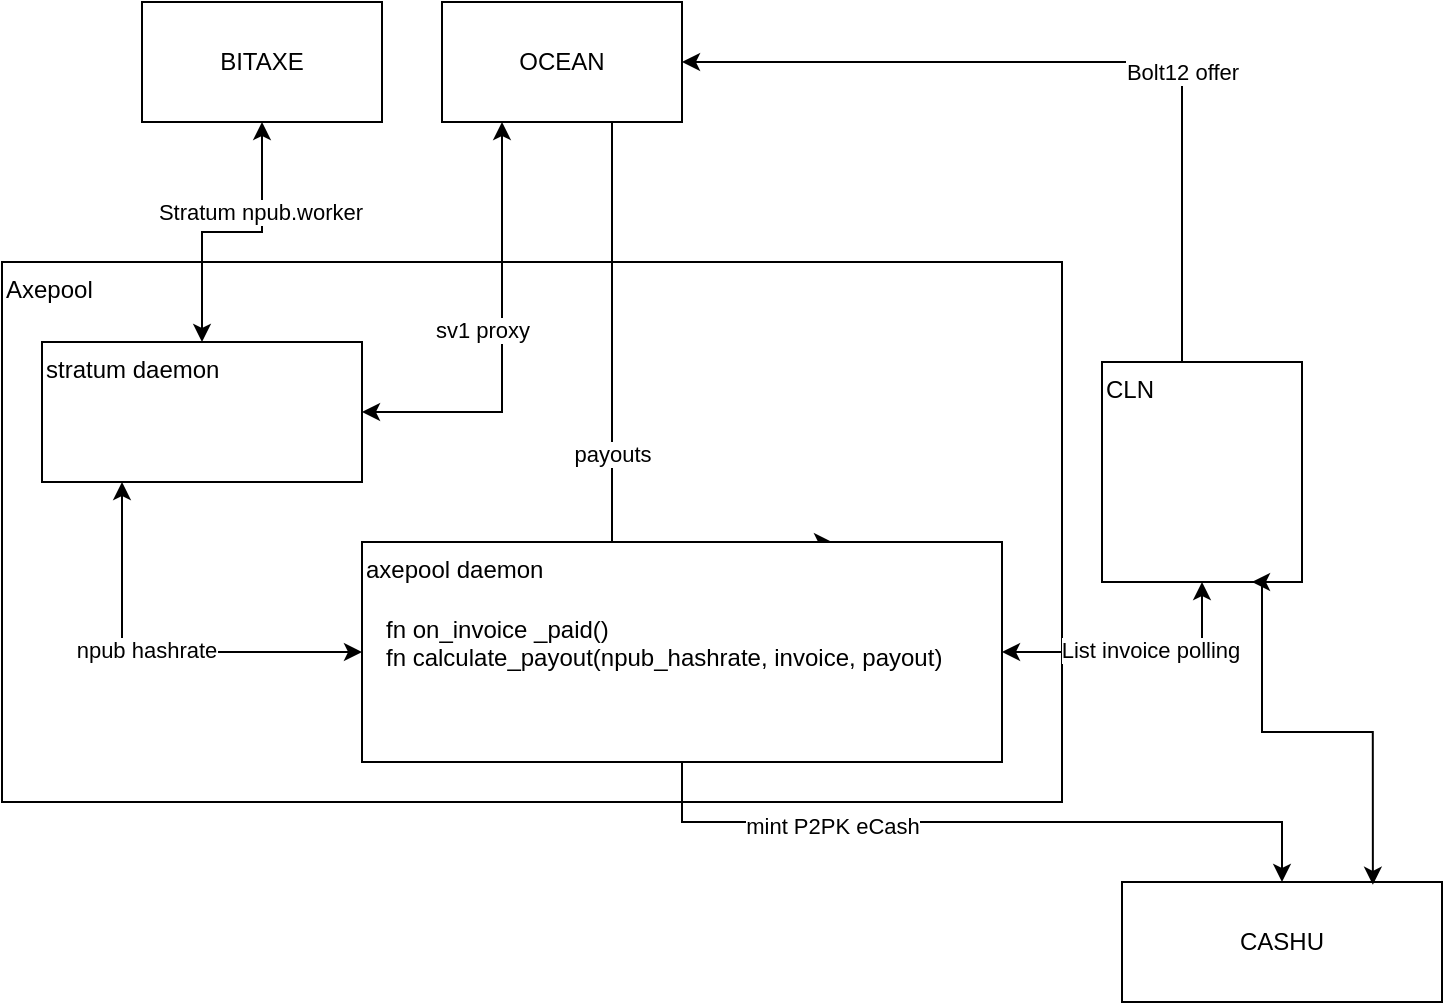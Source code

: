 <mxfile version="26.1.3">
  <diagram name="Page-1" id="P9VGByaE1s1Ts3q40vK-">
    <mxGraphModel dx="1189" dy="796" grid="1" gridSize="10" guides="1" tooltips="1" connect="1" arrows="1" fold="1" page="1" pageScale="1" pageWidth="850" pageHeight="1100" math="0" shadow="0">
      <root>
        <mxCell id="0" />
        <mxCell id="1" parent="0" />
        <mxCell id="cMjAnOgMmpiW763B0mKw-20" value="Axepool" style="rounded=0;whiteSpace=wrap;html=1;align=left;verticalAlign=top;" vertex="1" parent="1">
          <mxGeometry x="10" y="160" width="530" height="270" as="geometry" />
        </mxCell>
        <mxCell id="cMjAnOgMmpiW763B0mKw-13" style="edgeStyle=orthogonalEdgeStyle;rounded=0;orthogonalLoop=1;jettySize=auto;html=1;exitX=1;exitY=0.5;exitDx=0;exitDy=0;entryX=0.25;entryY=1;entryDx=0;entryDy=0;startArrow=classic;startFill=1;endArrow=classic;endFill=1;" edge="1" parent="1" source="cMjAnOgMmpiW763B0mKw-1" target="cMjAnOgMmpiW763B0mKw-8">
          <mxGeometry relative="1" as="geometry" />
        </mxCell>
        <mxCell id="cMjAnOgMmpiW763B0mKw-14" value="sv1 proxy" style="edgeLabel;html=1;align=center;verticalAlign=middle;resizable=0;points=[];" vertex="1" connectable="0" parent="cMjAnOgMmpiW763B0mKw-13">
          <mxGeometry x="0.12" y="3" relative="1" as="geometry">
            <mxPoint x="-7" y="9" as="offset" />
          </mxGeometry>
        </mxCell>
        <mxCell id="cMjAnOgMmpiW763B0mKw-16" style="edgeStyle=orthogonalEdgeStyle;rounded=0;orthogonalLoop=1;jettySize=auto;html=1;exitX=0.5;exitY=0;exitDx=0;exitDy=0;entryX=0.5;entryY=1;entryDx=0;entryDy=0;startArrow=classic;startFill=1;" edge="1" parent="1" source="cMjAnOgMmpiW763B0mKw-1" target="cMjAnOgMmpiW763B0mKw-15">
          <mxGeometry relative="1" as="geometry" />
        </mxCell>
        <mxCell id="cMjAnOgMmpiW763B0mKw-17" value="Stratum npub.worker" style="edgeLabel;html=1;align=center;verticalAlign=middle;resizable=0;points=[];" vertex="1" connectable="0" parent="cMjAnOgMmpiW763B0mKw-16">
          <mxGeometry x="0.357" y="1" relative="1" as="geometry">
            <mxPoint as="offset" />
          </mxGeometry>
        </mxCell>
        <mxCell id="cMjAnOgMmpiW763B0mKw-21" style="edgeStyle=orthogonalEdgeStyle;rounded=0;orthogonalLoop=1;jettySize=auto;html=1;exitX=0.25;exitY=1;exitDx=0;exitDy=0;entryX=0;entryY=0.5;entryDx=0;entryDy=0;startArrow=classic;startFill=1;" edge="1" parent="1" source="cMjAnOgMmpiW763B0mKw-1" target="cMjAnOgMmpiW763B0mKw-5">
          <mxGeometry relative="1" as="geometry">
            <mxPoint x="110.03" y="280" as="sourcePoint" />
            <mxPoint x="140.03" y="385" as="targetPoint" />
          </mxGeometry>
        </mxCell>
        <mxCell id="cMjAnOgMmpiW763B0mKw-22" value="npub hashrate" style="edgeLabel;html=1;align=center;verticalAlign=middle;resizable=0;points=[];" vertex="1" connectable="0" parent="cMjAnOgMmpiW763B0mKw-21">
          <mxGeometry x="-0.011" relative="1" as="geometry">
            <mxPoint x="-5" y="-1" as="offset" />
          </mxGeometry>
        </mxCell>
        <mxCell id="cMjAnOgMmpiW763B0mKw-1" value="stratum daemon" style="rounded=0;whiteSpace=wrap;html=1;align=left;verticalAlign=top;" vertex="1" parent="1">
          <mxGeometry x="30" y="200" width="160" height="70" as="geometry" />
        </mxCell>
        <mxCell id="cMjAnOgMmpiW763B0mKw-18" style="edgeStyle=orthogonalEdgeStyle;rounded=0;orthogonalLoop=1;jettySize=auto;html=1;exitX=1;exitY=0.5;exitDx=0;exitDy=0;entryX=0.5;entryY=1;entryDx=0;entryDy=0;startArrow=classic;startFill=1;" edge="1" parent="1" source="cMjAnOgMmpiW763B0mKw-5" target="cMjAnOgMmpiW763B0mKw-3">
          <mxGeometry relative="1" as="geometry" />
        </mxCell>
        <mxCell id="cMjAnOgMmpiW763B0mKw-19" value="List invoice polling" style="edgeLabel;html=1;align=center;verticalAlign=middle;resizable=0;points=[];" vertex="1" connectable="0" parent="cMjAnOgMmpiW763B0mKw-18">
          <mxGeometry x="0.089" y="1" relative="1" as="geometry">
            <mxPoint as="offset" />
          </mxGeometry>
        </mxCell>
        <mxCell id="cMjAnOgMmpiW763B0mKw-24" style="edgeStyle=orthogonalEdgeStyle;rounded=0;orthogonalLoop=1;jettySize=auto;html=1;exitX=0.5;exitY=1;exitDx=0;exitDy=0;entryX=0.5;entryY=0;entryDx=0;entryDy=0;" edge="1" parent="1" source="cMjAnOgMmpiW763B0mKw-5" target="cMjAnOgMmpiW763B0mKw-23">
          <mxGeometry relative="1" as="geometry" />
        </mxCell>
        <mxCell id="cMjAnOgMmpiW763B0mKw-25" value="mint P2PK eCash" style="edgeLabel;html=1;align=center;verticalAlign=middle;resizable=0;points=[];" vertex="1" connectable="0" parent="cMjAnOgMmpiW763B0mKw-24">
          <mxGeometry x="-0.582" y="-2" relative="1" as="geometry">
            <mxPoint x="30" as="offset" />
          </mxGeometry>
        </mxCell>
        <mxCell id="cMjAnOgMmpiW763B0mKw-7" value="" style="group" vertex="1" connectable="0" parent="1">
          <mxGeometry x="560" y="210" width="100" height="110" as="geometry" />
        </mxCell>
        <mxCell id="cMjAnOgMmpiW763B0mKw-3" value="CLN &amp;nbsp;" style="rounded=0;whiteSpace=wrap;html=1;align=left;verticalAlign=top;" vertex="1" parent="cMjAnOgMmpiW763B0mKw-7">
          <mxGeometry width="100" height="110" as="geometry" />
        </mxCell>
        <mxCell id="cMjAnOgMmpiW763B0mKw-34" style="edgeStyle=orthogonalEdgeStyle;rounded=0;orthogonalLoop=1;jettySize=auto;html=1;exitX=0.75;exitY=1;exitDx=0;exitDy=0;entryX=0.75;entryY=0;entryDx=0;entryDy=0;" edge="1" parent="1">
          <mxGeometry relative="1" as="geometry">
            <mxPoint x="315" y="90" as="sourcePoint" />
            <mxPoint x="425" y="300" as="targetPoint" />
            <Array as="points">
              <mxPoint x="315" y="300" />
            </Array>
          </mxGeometry>
        </mxCell>
        <mxCell id="cMjAnOgMmpiW763B0mKw-35" value="payouts" style="edgeLabel;html=1;align=center;verticalAlign=middle;resizable=0;points=[];" vertex="1" connectable="0" parent="cMjAnOgMmpiW763B0mKw-34">
          <mxGeometry x="-0.377" y="-2" relative="1" as="geometry">
            <mxPoint x="2" y="66" as="offset" />
          </mxGeometry>
        </mxCell>
        <mxCell id="cMjAnOgMmpiW763B0mKw-8" value="OCEAN" style="rounded=0;whiteSpace=wrap;html=1;" vertex="1" parent="1">
          <mxGeometry x="230" y="30" width="120" height="60" as="geometry" />
        </mxCell>
        <mxCell id="cMjAnOgMmpiW763B0mKw-9" style="edgeStyle=orthogonalEdgeStyle;rounded=0;orthogonalLoop=1;jettySize=auto;html=1;exitX=0.5;exitY=0;exitDx=0;exitDy=0;entryX=1;entryY=0.5;entryDx=0;entryDy=0;" edge="1" parent="1" source="cMjAnOgMmpiW763B0mKw-3" target="cMjAnOgMmpiW763B0mKw-8">
          <mxGeometry relative="1" as="geometry">
            <Array as="points">
              <mxPoint x="600" y="210" />
              <mxPoint x="600" y="60" />
            </Array>
          </mxGeometry>
        </mxCell>
        <mxCell id="cMjAnOgMmpiW763B0mKw-10" value="Bolt12 offer" style="edgeLabel;html=1;align=center;verticalAlign=middle;resizable=0;points=[];" vertex="1" connectable="0" parent="cMjAnOgMmpiW763B0mKw-9">
          <mxGeometry x="-0.242" relative="1" as="geometry">
            <mxPoint as="offset" />
          </mxGeometry>
        </mxCell>
        <mxCell id="cMjAnOgMmpiW763B0mKw-15" value="BITAXE" style="rounded=0;whiteSpace=wrap;html=1;" vertex="1" parent="1">
          <mxGeometry x="80" y="30" width="120" height="60" as="geometry" />
        </mxCell>
        <mxCell id="cMjAnOgMmpiW763B0mKw-23" value="CASHU" style="rounded=0;whiteSpace=wrap;html=1;" vertex="1" parent="1">
          <mxGeometry x="570" y="470" width="160" height="60" as="geometry" />
        </mxCell>
        <mxCell id="cMjAnOgMmpiW763B0mKw-32" value="" style="group" vertex="1" connectable="0" parent="1">
          <mxGeometry x="190" y="300" width="320" height="110" as="geometry" />
        </mxCell>
        <mxCell id="cMjAnOgMmpiW763B0mKw-5" value="axepool daemon" style="rounded=0;whiteSpace=wrap;html=1;align=left;verticalAlign=top;" vertex="1" parent="cMjAnOgMmpiW763B0mKw-32">
          <mxGeometry width="320" height="110" as="geometry" />
        </mxCell>
        <mxCell id="cMjAnOgMmpiW763B0mKw-26" value="fn on_invoice _paid()&amp;nbsp;&lt;div&gt;fn calculate_payout(npub_hashrate, invoice, payout)&lt;/div&gt;&lt;div&gt;&lt;br&gt;&lt;/div&gt;" style="text;html=1;align=left;verticalAlign=top;whiteSpace=wrap;rounded=0;" vertex="1" parent="cMjAnOgMmpiW763B0mKw-32">
          <mxGeometry x="10" y="30" width="290" height="70" as="geometry" />
        </mxCell>
        <mxCell id="cMjAnOgMmpiW763B0mKw-33" style="edgeStyle=orthogonalEdgeStyle;rounded=0;orthogonalLoop=1;jettySize=auto;html=1;exitX=0.75;exitY=1;exitDx=0;exitDy=0;entryX=0.784;entryY=0.023;entryDx=0;entryDy=0;entryPerimeter=0;startArrow=classic;startFill=1;" edge="1" parent="1" source="cMjAnOgMmpiW763B0mKw-3" target="cMjAnOgMmpiW763B0mKw-23">
          <mxGeometry relative="1" as="geometry">
            <Array as="points">
              <mxPoint x="640" y="320" />
              <mxPoint x="640" y="395" />
              <mxPoint x="695" y="395" />
            </Array>
          </mxGeometry>
        </mxCell>
      </root>
    </mxGraphModel>
  </diagram>
</mxfile>

